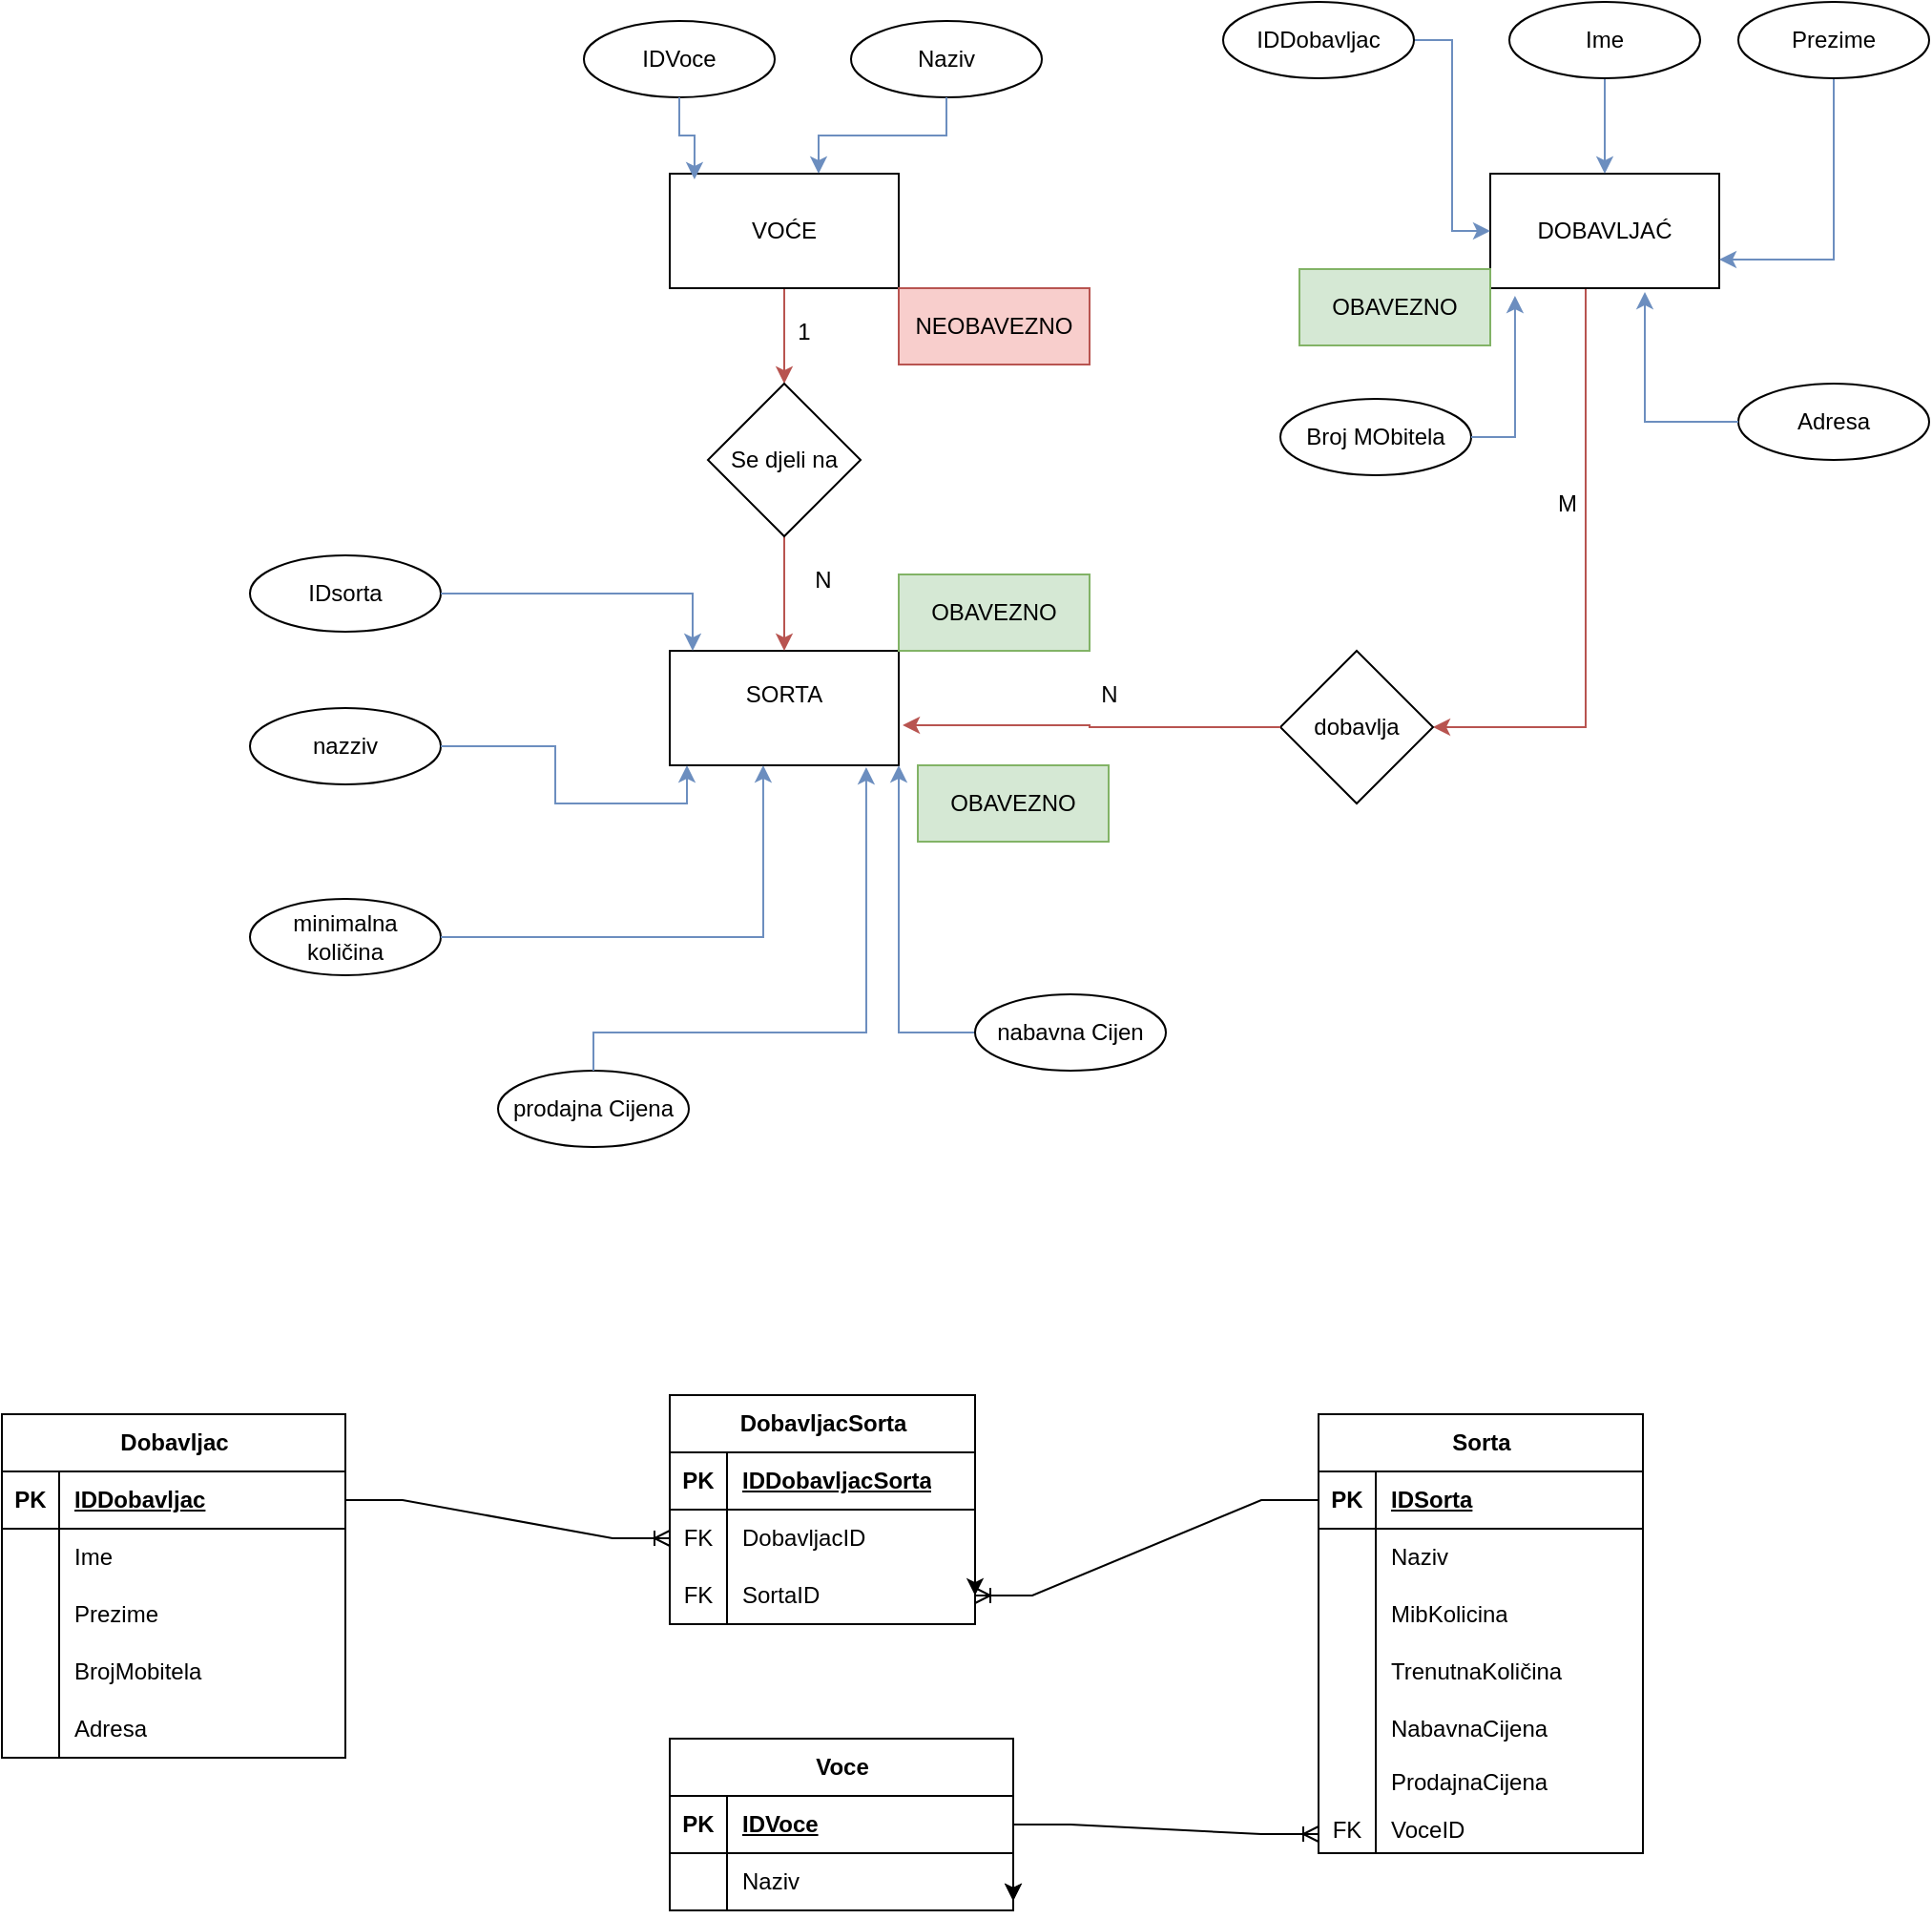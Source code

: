 <mxfile version="26.1.1">
  <diagram name="Page-1" id="MKJBxZC7SVXOA2IAfaPP">
    <mxGraphModel dx="2284" dy="746" grid="1" gridSize="10" guides="1" tooltips="1" connect="1" arrows="1" fold="1" page="1" pageScale="1" pageWidth="850" pageHeight="1100" math="0" shadow="0">
      <root>
        <mxCell id="0" />
        <mxCell id="1" parent="0" />
        <mxCell id="eTQndeM9FgUhA0bgiUzU-47" value="" style="edgeStyle=orthogonalEdgeStyle;rounded=0;orthogonalLoop=1;jettySize=auto;html=1;fillColor=#f8cecc;strokeColor=#b85450;" edge="1" parent="1" source="eTQndeM9FgUhA0bgiUzU-37" target="eTQndeM9FgUhA0bgiUzU-46">
          <mxGeometry relative="1" as="geometry" />
        </mxCell>
        <mxCell id="7SyoxUFFTEimoOGPN8hH-71" style="edgeStyle=orthogonalEdgeStyle;rounded=0;orthogonalLoop=1;jettySize=auto;html=1;exitX=1;exitY=0.5;exitDx=0;exitDy=0;entryX=1;entryY=0.5;entryDx=0;entryDy=0;" edge="1" parent="1" source="7SyoxUFFTEimoOGPN8hH-60" target="7SyoxUFFTEimoOGPN8hH-63">
          <mxGeometry relative="1" as="geometry" />
        </mxCell>
        <mxCell id="eTQndeM9FgUhA0bgiUzU-37" value="VOĆE" style="rounded=0;whiteSpace=wrap;html=1;" vertex="1" parent="1">
          <mxGeometry x="150" y="130" width="120" height="60" as="geometry" />
        </mxCell>
        <mxCell id="eTQndeM9FgUhA0bgiUzU-84" style="edgeStyle=orthogonalEdgeStyle;rounded=0;orthogonalLoop=1;jettySize=auto;html=1;entryX=1;entryY=0.5;entryDx=0;entryDy=0;fillColor=#f8cecc;strokeColor=#b85450;" edge="1" parent="1" source="eTQndeM9FgUhA0bgiUzU-38" target="eTQndeM9FgUhA0bgiUzU-39">
          <mxGeometry relative="1" as="geometry">
            <mxPoint x="640" y="430" as="targetPoint" />
            <Array as="points">
              <mxPoint x="630" y="420" />
            </Array>
          </mxGeometry>
        </mxCell>
        <mxCell id="eTQndeM9FgUhA0bgiUzU-38" value="DOBAVLJAĆ" style="rounded=0;whiteSpace=wrap;html=1;" vertex="1" parent="1">
          <mxGeometry x="580" y="130" width="120" height="60" as="geometry" />
        </mxCell>
        <mxCell id="eTQndeM9FgUhA0bgiUzU-39" value="dobavlja" style="rhombus;whiteSpace=wrap;html=1;" vertex="1" parent="1">
          <mxGeometry x="470" y="380" width="80" height="80" as="geometry" />
        </mxCell>
        <mxCell id="eTQndeM9FgUhA0bgiUzU-44" value="&lt;div&gt;SORTA&lt;/div&gt;&lt;div&gt;&lt;br&gt;&lt;/div&gt;" style="rounded=0;whiteSpace=wrap;html=1;" vertex="1" parent="1">
          <mxGeometry x="150" y="380" width="120" height="60" as="geometry" />
        </mxCell>
        <mxCell id="eTQndeM9FgUhA0bgiUzU-48" value="" style="edgeStyle=orthogonalEdgeStyle;rounded=0;orthogonalLoop=1;jettySize=auto;html=1;fillColor=#f8cecc;strokeColor=#b85450;" edge="1" parent="1" source="eTQndeM9FgUhA0bgiUzU-46" target="eTQndeM9FgUhA0bgiUzU-44">
          <mxGeometry relative="1" as="geometry" />
        </mxCell>
        <mxCell id="eTQndeM9FgUhA0bgiUzU-46" value="Se djeli na" style="rhombus;whiteSpace=wrap;html=1;" vertex="1" parent="1">
          <mxGeometry x="170" y="240" width="80" height="80" as="geometry" />
        </mxCell>
        <mxCell id="eTQndeM9FgUhA0bgiUzU-49" value="1" style="text;html=1;align=center;verticalAlign=middle;resizable=0;points=[];autosize=1;strokeColor=none;fillColor=none;" vertex="1" parent="1">
          <mxGeometry x="205" y="198" width="30" height="30" as="geometry" />
        </mxCell>
        <mxCell id="eTQndeM9FgUhA0bgiUzU-50" value="N" style="text;html=1;align=center;verticalAlign=middle;resizable=0;points=[];autosize=1;strokeColor=none;fillColor=none;" vertex="1" parent="1">
          <mxGeometry x="215" y="328" width="30" height="30" as="geometry" />
        </mxCell>
        <mxCell id="eTQndeM9FgUhA0bgiUzU-85" value="M" style="text;html=1;align=center;verticalAlign=middle;resizable=0;points=[];autosize=1;strokeColor=none;fillColor=none;" vertex="1" parent="1">
          <mxGeometry x="605" y="288" width="30" height="30" as="geometry" />
        </mxCell>
        <mxCell id="eTQndeM9FgUhA0bgiUzU-86" style="edgeStyle=orthogonalEdgeStyle;rounded=0;orthogonalLoop=1;jettySize=auto;html=1;entryX=1.017;entryY=0.65;entryDx=0;entryDy=0;entryPerimeter=0;fillColor=#f8cecc;strokeColor=#b85450;" edge="1" parent="1" source="eTQndeM9FgUhA0bgiUzU-39" target="eTQndeM9FgUhA0bgiUzU-44">
          <mxGeometry relative="1" as="geometry" />
        </mxCell>
        <mxCell id="eTQndeM9FgUhA0bgiUzU-87" value="N" style="text;html=1;align=center;verticalAlign=middle;resizable=0;points=[];autosize=1;strokeColor=none;fillColor=none;" vertex="1" parent="1">
          <mxGeometry x="365" y="388" width="30" height="30" as="geometry" />
        </mxCell>
        <mxCell id="eTQndeM9FgUhA0bgiUzU-88" value="IDVoce" style="ellipse;whiteSpace=wrap;html=1;align=center;" vertex="1" parent="1">
          <mxGeometry x="105" y="50" width="100" height="40" as="geometry" />
        </mxCell>
        <mxCell id="eTQndeM9FgUhA0bgiUzU-89" value="Naziv" style="ellipse;whiteSpace=wrap;html=1;align=center;" vertex="1" parent="1">
          <mxGeometry x="245" y="50" width="100" height="40" as="geometry" />
        </mxCell>
        <mxCell id="eTQndeM9FgUhA0bgiUzU-90" style="edgeStyle=orthogonalEdgeStyle;rounded=0;orthogonalLoop=1;jettySize=auto;html=1;entryX=0.108;entryY=0.05;entryDx=0;entryDy=0;entryPerimeter=0;fillColor=#dae8fc;strokeColor=#6c8ebf;" edge="1" parent="1" source="eTQndeM9FgUhA0bgiUzU-88" target="eTQndeM9FgUhA0bgiUzU-37">
          <mxGeometry relative="1" as="geometry" />
        </mxCell>
        <mxCell id="eTQndeM9FgUhA0bgiUzU-91" style="edgeStyle=orthogonalEdgeStyle;rounded=0;orthogonalLoop=1;jettySize=auto;html=1;entryX=0.65;entryY=0;entryDx=0;entryDy=0;entryPerimeter=0;fillColor=#dae8fc;strokeColor=#6c8ebf;" edge="1" parent="1" source="eTQndeM9FgUhA0bgiUzU-89" target="eTQndeM9FgUhA0bgiUzU-37">
          <mxGeometry relative="1" as="geometry" />
        </mxCell>
        <mxCell id="eTQndeM9FgUhA0bgiUzU-93" style="edgeStyle=orthogonalEdgeStyle;rounded=0;orthogonalLoop=1;jettySize=auto;html=1;entryX=0;entryY=0.5;entryDx=0;entryDy=0;fillColor=#dae8fc;strokeColor=#6c8ebf;" edge="1" parent="1" source="eTQndeM9FgUhA0bgiUzU-92" target="eTQndeM9FgUhA0bgiUzU-38">
          <mxGeometry relative="1" as="geometry" />
        </mxCell>
        <mxCell id="eTQndeM9FgUhA0bgiUzU-92" value="IDDobavljac" style="ellipse;whiteSpace=wrap;html=1;align=center;" vertex="1" parent="1">
          <mxGeometry x="440" y="40" width="100" height="40" as="geometry" />
        </mxCell>
        <mxCell id="eTQndeM9FgUhA0bgiUzU-98" style="edgeStyle=orthogonalEdgeStyle;rounded=0;orthogonalLoop=1;jettySize=auto;html=1;entryX=0.5;entryY=0;entryDx=0;entryDy=0;fillColor=#dae8fc;strokeColor=#6c8ebf;" edge="1" parent="1" source="eTQndeM9FgUhA0bgiUzU-94" target="eTQndeM9FgUhA0bgiUzU-38">
          <mxGeometry relative="1" as="geometry" />
        </mxCell>
        <mxCell id="eTQndeM9FgUhA0bgiUzU-94" value="Ime" style="ellipse;whiteSpace=wrap;html=1;align=center;" vertex="1" parent="1">
          <mxGeometry x="590" y="40" width="100" height="40" as="geometry" />
        </mxCell>
        <mxCell id="eTQndeM9FgUhA0bgiUzU-99" style="edgeStyle=orthogonalEdgeStyle;rounded=0;orthogonalLoop=1;jettySize=auto;html=1;entryX=1;entryY=0.75;entryDx=0;entryDy=0;fillColor=#dae8fc;strokeColor=#6c8ebf;" edge="1" parent="1" source="eTQndeM9FgUhA0bgiUzU-97" target="eTQndeM9FgUhA0bgiUzU-38">
          <mxGeometry relative="1" as="geometry">
            <Array as="points">
              <mxPoint x="760" y="175" />
            </Array>
          </mxGeometry>
        </mxCell>
        <mxCell id="eTQndeM9FgUhA0bgiUzU-97" value="Prezime" style="ellipse;whiteSpace=wrap;html=1;align=center;" vertex="1" parent="1">
          <mxGeometry x="710" y="40" width="100" height="40" as="geometry" />
        </mxCell>
        <mxCell id="eTQndeM9FgUhA0bgiUzU-100" value="Adresa" style="ellipse;whiteSpace=wrap;html=1;align=center;" vertex="1" parent="1">
          <mxGeometry x="710" y="240" width="100" height="40" as="geometry" />
        </mxCell>
        <mxCell id="eTQndeM9FgUhA0bgiUzU-101" style="edgeStyle=orthogonalEdgeStyle;rounded=0;orthogonalLoop=1;jettySize=auto;html=1;entryX=0.675;entryY=1.033;entryDx=0;entryDy=0;entryPerimeter=0;fillColor=#dae8fc;strokeColor=#6c8ebf;" edge="1" parent="1" source="eTQndeM9FgUhA0bgiUzU-100" target="eTQndeM9FgUhA0bgiUzU-38">
          <mxGeometry relative="1" as="geometry" />
        </mxCell>
        <mxCell id="eTQndeM9FgUhA0bgiUzU-102" value="Broj MObitela" style="ellipse;whiteSpace=wrap;html=1;align=center;" vertex="1" parent="1">
          <mxGeometry x="470" y="248" width="100" height="40" as="geometry" />
        </mxCell>
        <mxCell id="eTQndeM9FgUhA0bgiUzU-103" style="edgeStyle=orthogonalEdgeStyle;rounded=0;orthogonalLoop=1;jettySize=auto;html=1;entryX=0.108;entryY=1.067;entryDx=0;entryDy=0;entryPerimeter=0;fillColor=#dae8fc;strokeColor=#6c8ebf;" edge="1" parent="1" source="eTQndeM9FgUhA0bgiUzU-102" target="eTQndeM9FgUhA0bgiUzU-38">
          <mxGeometry relative="1" as="geometry" />
        </mxCell>
        <mxCell id="eTQndeM9FgUhA0bgiUzU-104" value="nazziv" style="ellipse;whiteSpace=wrap;html=1;align=center;" vertex="1" parent="1">
          <mxGeometry x="-70" y="410" width="100" height="40" as="geometry" />
        </mxCell>
        <mxCell id="eTQndeM9FgUhA0bgiUzU-105" value="IDsorta" style="ellipse;whiteSpace=wrap;html=1;align=center;" vertex="1" parent="1">
          <mxGeometry x="-70" y="330" width="100" height="40" as="geometry" />
        </mxCell>
        <mxCell id="eTQndeM9FgUhA0bgiUzU-106" value="&lt;div&gt;minimalna&lt;/div&gt;&lt;div&gt;količina&lt;/div&gt;" style="ellipse;whiteSpace=wrap;html=1;align=center;" vertex="1" parent="1">
          <mxGeometry x="-70" y="510" width="100" height="40" as="geometry" />
        </mxCell>
        <mxCell id="eTQndeM9FgUhA0bgiUzU-109" style="edgeStyle=orthogonalEdgeStyle;rounded=0;orthogonalLoop=1;jettySize=auto;html=1;entryX=0.408;entryY=1;entryDx=0;entryDy=0;entryPerimeter=0;fillColor=#dae8fc;strokeColor=#6c8ebf;" edge="1" parent="1" source="eTQndeM9FgUhA0bgiUzU-106" target="eTQndeM9FgUhA0bgiUzU-44">
          <mxGeometry relative="1" as="geometry" />
        </mxCell>
        <mxCell id="eTQndeM9FgUhA0bgiUzU-110" style="edgeStyle=orthogonalEdgeStyle;rounded=0;orthogonalLoop=1;jettySize=auto;html=1;entryX=0.075;entryY=1;entryDx=0;entryDy=0;entryPerimeter=0;fillColor=#dae8fc;strokeColor=#6c8ebf;" edge="1" parent="1" source="eTQndeM9FgUhA0bgiUzU-104" target="eTQndeM9FgUhA0bgiUzU-44">
          <mxGeometry relative="1" as="geometry" />
        </mxCell>
        <mxCell id="eTQndeM9FgUhA0bgiUzU-112" style="edgeStyle=orthogonalEdgeStyle;rounded=0;orthogonalLoop=1;jettySize=auto;html=1;entryX=0.1;entryY=0;entryDx=0;entryDy=0;entryPerimeter=0;fillColor=#dae8fc;strokeColor=#6c8ebf;" edge="1" parent="1" source="eTQndeM9FgUhA0bgiUzU-105" target="eTQndeM9FgUhA0bgiUzU-44">
          <mxGeometry relative="1" as="geometry" />
        </mxCell>
        <mxCell id="eTQndeM9FgUhA0bgiUzU-113" value="prodajna Cijena" style="ellipse;whiteSpace=wrap;html=1;align=center;" vertex="1" parent="1">
          <mxGeometry x="60" y="600" width="100" height="40" as="geometry" />
        </mxCell>
        <mxCell id="eTQndeM9FgUhA0bgiUzU-115" style="edgeStyle=orthogonalEdgeStyle;rounded=0;orthogonalLoop=1;jettySize=auto;html=1;entryX=1;entryY=1;entryDx=0;entryDy=0;fillColor=#dae8fc;strokeColor=#6c8ebf;" edge="1" parent="1" source="eTQndeM9FgUhA0bgiUzU-114" target="eTQndeM9FgUhA0bgiUzU-44">
          <mxGeometry relative="1" as="geometry" />
        </mxCell>
        <mxCell id="eTQndeM9FgUhA0bgiUzU-114" value="nabavna Cijen" style="ellipse;whiteSpace=wrap;html=1;align=center;" vertex="1" parent="1">
          <mxGeometry x="310" y="560" width="100" height="40" as="geometry" />
        </mxCell>
        <mxCell id="eTQndeM9FgUhA0bgiUzU-116" style="edgeStyle=orthogonalEdgeStyle;rounded=0;orthogonalLoop=1;jettySize=auto;html=1;entryX=0.858;entryY=1.017;entryDx=0;entryDy=0;entryPerimeter=0;fillColor=#dae8fc;strokeColor=#6c8ebf;" edge="1" parent="1" source="eTQndeM9FgUhA0bgiUzU-113" target="eTQndeM9FgUhA0bgiUzU-44">
          <mxGeometry relative="1" as="geometry">
            <Array as="points">
              <mxPoint x="110" y="580" />
              <mxPoint x="253" y="580" />
            </Array>
          </mxGeometry>
        </mxCell>
        <mxCell id="eTQndeM9FgUhA0bgiUzU-117" value="OBAVEZNO" style="whiteSpace=wrap;html=1;align=center;fillColor=#d5e8d4;strokeColor=#82b366;" vertex="1" parent="1">
          <mxGeometry x="270" y="340" width="100" height="40" as="geometry" />
        </mxCell>
        <mxCell id="eTQndeM9FgUhA0bgiUzU-118" value="NEOBAVEZNO" style="whiteSpace=wrap;html=1;align=center;fillColor=#f8cecc;strokeColor=#b85450;" vertex="1" parent="1">
          <mxGeometry x="270" y="190" width="100" height="40" as="geometry" />
        </mxCell>
        <mxCell id="eTQndeM9FgUhA0bgiUzU-119" value="OBAVEZNO" style="whiteSpace=wrap;html=1;align=center;fillColor=#d5e8d4;strokeColor=#82b366;" vertex="1" parent="1">
          <mxGeometry x="280" y="440" width="100" height="40" as="geometry" />
        </mxCell>
        <mxCell id="eTQndeM9FgUhA0bgiUzU-121" value="OBAVEZNO" style="whiteSpace=wrap;html=1;align=center;fillColor=#d5e8d4;strokeColor=#82b366;" vertex="1" parent="1">
          <mxGeometry x="480" y="180" width="100" height="40" as="geometry" />
        </mxCell>
        <mxCell id="7SyoxUFFTEimoOGPN8hH-1" value="Dobavljac" style="shape=table;startSize=30;container=1;collapsible=1;childLayout=tableLayout;fixedRows=1;rowLines=0;fontStyle=1;align=center;resizeLast=1;html=1;" vertex="1" parent="1">
          <mxGeometry x="-200" y="780" width="180" height="180" as="geometry" />
        </mxCell>
        <mxCell id="7SyoxUFFTEimoOGPN8hH-2" value="" style="shape=tableRow;horizontal=0;startSize=0;swimlaneHead=0;swimlaneBody=0;fillColor=none;collapsible=0;dropTarget=0;points=[[0,0.5],[1,0.5]];portConstraint=eastwest;top=0;left=0;right=0;bottom=1;" vertex="1" parent="7SyoxUFFTEimoOGPN8hH-1">
          <mxGeometry y="30" width="180" height="30" as="geometry" />
        </mxCell>
        <mxCell id="7SyoxUFFTEimoOGPN8hH-3" value="PK" style="shape=partialRectangle;connectable=0;fillColor=none;top=0;left=0;bottom=0;right=0;fontStyle=1;overflow=hidden;whiteSpace=wrap;html=1;" vertex="1" parent="7SyoxUFFTEimoOGPN8hH-2">
          <mxGeometry width="30" height="30" as="geometry">
            <mxRectangle width="30" height="30" as="alternateBounds" />
          </mxGeometry>
        </mxCell>
        <mxCell id="7SyoxUFFTEimoOGPN8hH-4" value="IDDobavljac" style="shape=partialRectangle;connectable=0;fillColor=none;top=0;left=0;bottom=0;right=0;align=left;spacingLeft=6;fontStyle=5;overflow=hidden;whiteSpace=wrap;html=1;" vertex="1" parent="7SyoxUFFTEimoOGPN8hH-2">
          <mxGeometry x="30" width="150" height="30" as="geometry">
            <mxRectangle width="150" height="30" as="alternateBounds" />
          </mxGeometry>
        </mxCell>
        <mxCell id="7SyoxUFFTEimoOGPN8hH-5" value="" style="shape=tableRow;horizontal=0;startSize=0;swimlaneHead=0;swimlaneBody=0;fillColor=none;collapsible=0;dropTarget=0;points=[[0,0.5],[1,0.5]];portConstraint=eastwest;top=0;left=0;right=0;bottom=0;" vertex="1" parent="7SyoxUFFTEimoOGPN8hH-1">
          <mxGeometry y="60" width="180" height="30" as="geometry" />
        </mxCell>
        <mxCell id="7SyoxUFFTEimoOGPN8hH-6" value="" style="shape=partialRectangle;connectable=0;fillColor=none;top=0;left=0;bottom=0;right=0;editable=1;overflow=hidden;whiteSpace=wrap;html=1;" vertex="1" parent="7SyoxUFFTEimoOGPN8hH-5">
          <mxGeometry width="30" height="30" as="geometry">
            <mxRectangle width="30" height="30" as="alternateBounds" />
          </mxGeometry>
        </mxCell>
        <mxCell id="7SyoxUFFTEimoOGPN8hH-7" value="&lt;div&gt;Ime&lt;/div&gt;" style="shape=partialRectangle;connectable=0;fillColor=none;top=0;left=0;bottom=0;right=0;align=left;spacingLeft=6;overflow=hidden;whiteSpace=wrap;html=1;" vertex="1" parent="7SyoxUFFTEimoOGPN8hH-5">
          <mxGeometry x="30" width="150" height="30" as="geometry">
            <mxRectangle width="150" height="30" as="alternateBounds" />
          </mxGeometry>
        </mxCell>
        <mxCell id="7SyoxUFFTEimoOGPN8hH-8" value="" style="shape=tableRow;horizontal=0;startSize=0;swimlaneHead=0;swimlaneBody=0;fillColor=none;collapsible=0;dropTarget=0;points=[[0,0.5],[1,0.5]];portConstraint=eastwest;top=0;left=0;right=0;bottom=0;" vertex="1" parent="7SyoxUFFTEimoOGPN8hH-1">
          <mxGeometry y="90" width="180" height="30" as="geometry" />
        </mxCell>
        <mxCell id="7SyoxUFFTEimoOGPN8hH-9" value="" style="shape=partialRectangle;connectable=0;fillColor=none;top=0;left=0;bottom=0;right=0;editable=1;overflow=hidden;whiteSpace=wrap;html=1;" vertex="1" parent="7SyoxUFFTEimoOGPN8hH-8">
          <mxGeometry width="30" height="30" as="geometry">
            <mxRectangle width="30" height="30" as="alternateBounds" />
          </mxGeometry>
        </mxCell>
        <mxCell id="7SyoxUFFTEimoOGPN8hH-10" value="Prezime" style="shape=partialRectangle;connectable=0;fillColor=none;top=0;left=0;bottom=0;right=0;align=left;spacingLeft=6;overflow=hidden;whiteSpace=wrap;html=1;" vertex="1" parent="7SyoxUFFTEimoOGPN8hH-8">
          <mxGeometry x="30" width="150" height="30" as="geometry">
            <mxRectangle width="150" height="30" as="alternateBounds" />
          </mxGeometry>
        </mxCell>
        <mxCell id="7SyoxUFFTEimoOGPN8hH-11" value="" style="shape=tableRow;horizontal=0;startSize=0;swimlaneHead=0;swimlaneBody=0;fillColor=none;collapsible=0;dropTarget=0;points=[[0,0.5],[1,0.5]];portConstraint=eastwest;top=0;left=0;right=0;bottom=0;" vertex="1" parent="7SyoxUFFTEimoOGPN8hH-1">
          <mxGeometry y="120" width="180" height="30" as="geometry" />
        </mxCell>
        <mxCell id="7SyoxUFFTEimoOGPN8hH-12" value="" style="shape=partialRectangle;connectable=0;fillColor=none;top=0;left=0;bottom=0;right=0;editable=1;overflow=hidden;whiteSpace=wrap;html=1;" vertex="1" parent="7SyoxUFFTEimoOGPN8hH-11">
          <mxGeometry width="30" height="30" as="geometry">
            <mxRectangle width="30" height="30" as="alternateBounds" />
          </mxGeometry>
        </mxCell>
        <mxCell id="7SyoxUFFTEimoOGPN8hH-13" value="BrojMobitela" style="shape=partialRectangle;connectable=0;fillColor=none;top=0;left=0;bottom=0;right=0;align=left;spacingLeft=6;overflow=hidden;whiteSpace=wrap;html=1;" vertex="1" parent="7SyoxUFFTEimoOGPN8hH-11">
          <mxGeometry x="30" width="150" height="30" as="geometry">
            <mxRectangle width="150" height="30" as="alternateBounds" />
          </mxGeometry>
        </mxCell>
        <mxCell id="7SyoxUFFTEimoOGPN8hH-14" value="" style="shape=tableRow;horizontal=0;startSize=0;swimlaneHead=0;swimlaneBody=0;fillColor=none;collapsible=0;dropTarget=0;points=[[0,0.5],[1,0.5]];portConstraint=eastwest;top=0;left=0;right=0;bottom=0;" vertex="1" parent="7SyoxUFFTEimoOGPN8hH-1">
          <mxGeometry y="150" width="180" height="30" as="geometry" />
        </mxCell>
        <mxCell id="7SyoxUFFTEimoOGPN8hH-15" value="" style="shape=partialRectangle;connectable=0;fillColor=none;top=0;left=0;bottom=0;right=0;editable=1;overflow=hidden;whiteSpace=wrap;html=1;" vertex="1" parent="7SyoxUFFTEimoOGPN8hH-14">
          <mxGeometry width="30" height="30" as="geometry">
            <mxRectangle width="30" height="30" as="alternateBounds" />
          </mxGeometry>
        </mxCell>
        <mxCell id="7SyoxUFFTEimoOGPN8hH-16" value="Adresa" style="shape=partialRectangle;connectable=0;fillColor=none;top=0;left=0;bottom=0;right=0;align=left;spacingLeft=6;overflow=hidden;whiteSpace=wrap;html=1;" vertex="1" parent="7SyoxUFFTEimoOGPN8hH-14">
          <mxGeometry x="30" width="150" height="30" as="geometry">
            <mxRectangle width="150" height="30" as="alternateBounds" />
          </mxGeometry>
        </mxCell>
        <mxCell id="7SyoxUFFTEimoOGPN8hH-17" value="Sorta" style="shape=table;startSize=30;container=1;collapsible=1;childLayout=tableLayout;fixedRows=1;rowLines=0;fontStyle=1;align=center;resizeLast=1;html=1;" vertex="1" parent="1">
          <mxGeometry x="490" y="780" width="170" height="230" as="geometry" />
        </mxCell>
        <mxCell id="7SyoxUFFTEimoOGPN8hH-18" value="" style="shape=tableRow;horizontal=0;startSize=0;swimlaneHead=0;swimlaneBody=0;fillColor=none;collapsible=0;dropTarget=0;points=[[0,0.5],[1,0.5]];portConstraint=eastwest;top=0;left=0;right=0;bottom=1;" vertex="1" parent="7SyoxUFFTEimoOGPN8hH-17">
          <mxGeometry y="30" width="170" height="30" as="geometry" />
        </mxCell>
        <mxCell id="7SyoxUFFTEimoOGPN8hH-19" value="PK" style="shape=partialRectangle;connectable=0;fillColor=none;top=0;left=0;bottom=0;right=0;fontStyle=1;overflow=hidden;whiteSpace=wrap;html=1;" vertex="1" parent="7SyoxUFFTEimoOGPN8hH-18">
          <mxGeometry width="30" height="30" as="geometry">
            <mxRectangle width="30" height="30" as="alternateBounds" />
          </mxGeometry>
        </mxCell>
        <mxCell id="7SyoxUFFTEimoOGPN8hH-20" value="IDSorta" style="shape=partialRectangle;connectable=0;fillColor=none;top=0;left=0;bottom=0;right=0;align=left;spacingLeft=6;fontStyle=5;overflow=hidden;whiteSpace=wrap;html=1;" vertex="1" parent="7SyoxUFFTEimoOGPN8hH-18">
          <mxGeometry x="30" width="140" height="30" as="geometry">
            <mxRectangle width="140" height="30" as="alternateBounds" />
          </mxGeometry>
        </mxCell>
        <mxCell id="7SyoxUFFTEimoOGPN8hH-21" value="" style="shape=tableRow;horizontal=0;startSize=0;swimlaneHead=0;swimlaneBody=0;fillColor=none;collapsible=0;dropTarget=0;points=[[0,0.5],[1,0.5]];portConstraint=eastwest;top=0;left=0;right=0;bottom=0;" vertex="1" parent="7SyoxUFFTEimoOGPN8hH-17">
          <mxGeometry y="60" width="170" height="30" as="geometry" />
        </mxCell>
        <mxCell id="7SyoxUFFTEimoOGPN8hH-22" value="" style="shape=partialRectangle;connectable=0;fillColor=none;top=0;left=0;bottom=0;right=0;editable=1;overflow=hidden;whiteSpace=wrap;html=1;" vertex="1" parent="7SyoxUFFTEimoOGPN8hH-21">
          <mxGeometry width="30" height="30" as="geometry">
            <mxRectangle width="30" height="30" as="alternateBounds" />
          </mxGeometry>
        </mxCell>
        <mxCell id="7SyoxUFFTEimoOGPN8hH-23" value="Naziv" style="shape=partialRectangle;connectable=0;fillColor=none;top=0;left=0;bottom=0;right=0;align=left;spacingLeft=6;overflow=hidden;whiteSpace=wrap;html=1;" vertex="1" parent="7SyoxUFFTEimoOGPN8hH-21">
          <mxGeometry x="30" width="140" height="30" as="geometry">
            <mxRectangle width="140" height="30" as="alternateBounds" />
          </mxGeometry>
        </mxCell>
        <mxCell id="7SyoxUFFTEimoOGPN8hH-24" value="" style="shape=tableRow;horizontal=0;startSize=0;swimlaneHead=0;swimlaneBody=0;fillColor=none;collapsible=0;dropTarget=0;points=[[0,0.5],[1,0.5]];portConstraint=eastwest;top=0;left=0;right=0;bottom=0;" vertex="1" parent="7SyoxUFFTEimoOGPN8hH-17">
          <mxGeometry y="90" width="170" height="30" as="geometry" />
        </mxCell>
        <mxCell id="7SyoxUFFTEimoOGPN8hH-25" value="" style="shape=partialRectangle;connectable=0;fillColor=none;top=0;left=0;bottom=0;right=0;editable=1;overflow=hidden;whiteSpace=wrap;html=1;" vertex="1" parent="7SyoxUFFTEimoOGPN8hH-24">
          <mxGeometry width="30" height="30" as="geometry">
            <mxRectangle width="30" height="30" as="alternateBounds" />
          </mxGeometry>
        </mxCell>
        <mxCell id="7SyoxUFFTEimoOGPN8hH-26" value="MibKolicina" style="shape=partialRectangle;connectable=0;fillColor=none;top=0;left=0;bottom=0;right=0;align=left;spacingLeft=6;overflow=hidden;whiteSpace=wrap;html=1;" vertex="1" parent="7SyoxUFFTEimoOGPN8hH-24">
          <mxGeometry x="30" width="140" height="30" as="geometry">
            <mxRectangle width="140" height="30" as="alternateBounds" />
          </mxGeometry>
        </mxCell>
        <mxCell id="7SyoxUFFTEimoOGPN8hH-27" value="" style="shape=tableRow;horizontal=0;startSize=0;swimlaneHead=0;swimlaneBody=0;fillColor=none;collapsible=0;dropTarget=0;points=[[0,0.5],[1,0.5]];portConstraint=eastwest;top=0;left=0;right=0;bottom=0;" vertex="1" parent="7SyoxUFFTEimoOGPN8hH-17">
          <mxGeometry y="120" width="170" height="30" as="geometry" />
        </mxCell>
        <mxCell id="7SyoxUFFTEimoOGPN8hH-28" value="" style="shape=partialRectangle;connectable=0;fillColor=none;top=0;left=0;bottom=0;right=0;editable=1;overflow=hidden;whiteSpace=wrap;html=1;" vertex="1" parent="7SyoxUFFTEimoOGPN8hH-27">
          <mxGeometry width="30" height="30" as="geometry">
            <mxRectangle width="30" height="30" as="alternateBounds" />
          </mxGeometry>
        </mxCell>
        <mxCell id="7SyoxUFFTEimoOGPN8hH-29" value="TrenutnaKoličina" style="shape=partialRectangle;connectable=0;fillColor=none;top=0;left=0;bottom=0;right=0;align=left;spacingLeft=6;overflow=hidden;whiteSpace=wrap;html=1;" vertex="1" parent="7SyoxUFFTEimoOGPN8hH-27">
          <mxGeometry x="30" width="140" height="30" as="geometry">
            <mxRectangle width="140" height="30" as="alternateBounds" />
          </mxGeometry>
        </mxCell>
        <mxCell id="7SyoxUFFTEimoOGPN8hH-30" value="" style="shape=tableRow;horizontal=0;startSize=0;swimlaneHead=0;swimlaneBody=0;fillColor=none;collapsible=0;dropTarget=0;points=[[0,0.5],[1,0.5]];portConstraint=eastwest;top=0;left=0;right=0;bottom=0;" vertex="1" parent="7SyoxUFFTEimoOGPN8hH-17">
          <mxGeometry y="150" width="170" height="30" as="geometry" />
        </mxCell>
        <mxCell id="7SyoxUFFTEimoOGPN8hH-31" value="" style="shape=partialRectangle;connectable=0;fillColor=none;top=0;left=0;bottom=0;right=0;editable=1;overflow=hidden;whiteSpace=wrap;html=1;" vertex="1" parent="7SyoxUFFTEimoOGPN8hH-30">
          <mxGeometry width="30" height="30" as="geometry">
            <mxRectangle width="30" height="30" as="alternateBounds" />
          </mxGeometry>
        </mxCell>
        <mxCell id="7SyoxUFFTEimoOGPN8hH-32" value="NabavnaCijena" style="shape=partialRectangle;connectable=0;fillColor=none;top=0;left=0;bottom=0;right=0;align=left;spacingLeft=6;overflow=hidden;whiteSpace=wrap;html=1;" vertex="1" parent="7SyoxUFFTEimoOGPN8hH-30">
          <mxGeometry x="30" width="140" height="30" as="geometry">
            <mxRectangle width="140" height="30" as="alternateBounds" />
          </mxGeometry>
        </mxCell>
        <mxCell id="7SyoxUFFTEimoOGPN8hH-33" value="" style="shape=tableRow;horizontal=0;startSize=0;swimlaneHead=0;swimlaneBody=0;fillColor=none;collapsible=0;dropTarget=0;points=[[0,0.5],[1,0.5]];portConstraint=eastwest;top=0;left=0;right=0;bottom=0;" vertex="1" parent="7SyoxUFFTEimoOGPN8hH-17">
          <mxGeometry y="180" width="170" height="25" as="geometry" />
        </mxCell>
        <mxCell id="7SyoxUFFTEimoOGPN8hH-34" value="" style="shape=partialRectangle;connectable=0;fillColor=none;top=0;left=0;bottom=0;right=0;editable=1;overflow=hidden;whiteSpace=wrap;html=1;" vertex="1" parent="7SyoxUFFTEimoOGPN8hH-33">
          <mxGeometry width="30" height="25" as="geometry">
            <mxRectangle width="30" height="25" as="alternateBounds" />
          </mxGeometry>
        </mxCell>
        <mxCell id="7SyoxUFFTEimoOGPN8hH-35" value="ProdajnaCijena" style="shape=partialRectangle;connectable=0;fillColor=none;top=0;left=0;bottom=0;right=0;align=left;spacingLeft=6;overflow=hidden;whiteSpace=wrap;html=1;" vertex="1" parent="7SyoxUFFTEimoOGPN8hH-33">
          <mxGeometry x="30" width="140" height="25" as="geometry">
            <mxRectangle width="140" height="25" as="alternateBounds" />
          </mxGeometry>
        </mxCell>
        <mxCell id="7SyoxUFFTEimoOGPN8hH-52" value="" style="shape=tableRow;horizontal=0;startSize=0;swimlaneHead=0;swimlaneBody=0;fillColor=none;collapsible=0;dropTarget=0;points=[[0,0.5],[1,0.5]];portConstraint=eastwest;top=0;left=0;right=0;bottom=0;" vertex="1" parent="7SyoxUFFTEimoOGPN8hH-17">
          <mxGeometry y="205" width="170" height="25" as="geometry" />
        </mxCell>
        <mxCell id="7SyoxUFFTEimoOGPN8hH-53" value="FK" style="shape=partialRectangle;connectable=0;fillColor=none;top=0;left=0;bottom=0;right=0;editable=1;overflow=hidden;whiteSpace=wrap;html=1;" vertex="1" parent="7SyoxUFFTEimoOGPN8hH-52">
          <mxGeometry width="30" height="25" as="geometry">
            <mxRectangle width="30" height="25" as="alternateBounds" />
          </mxGeometry>
        </mxCell>
        <mxCell id="7SyoxUFFTEimoOGPN8hH-54" value="VoceID" style="shape=partialRectangle;connectable=0;fillColor=none;top=0;left=0;bottom=0;right=0;align=left;spacingLeft=6;overflow=hidden;whiteSpace=wrap;html=1;" vertex="1" parent="7SyoxUFFTEimoOGPN8hH-52">
          <mxGeometry x="30" width="140" height="25" as="geometry">
            <mxRectangle width="140" height="25" as="alternateBounds" />
          </mxGeometry>
        </mxCell>
        <mxCell id="7SyoxUFFTEimoOGPN8hH-36" value="Voce" style="shape=table;startSize=30;container=1;collapsible=1;childLayout=tableLayout;fixedRows=1;rowLines=0;fontStyle=1;align=center;resizeLast=1;html=1;" vertex="1" parent="1">
          <mxGeometry x="150" y="950" width="180" height="90" as="geometry" />
        </mxCell>
        <mxCell id="7SyoxUFFTEimoOGPN8hH-37" value="" style="shape=tableRow;horizontal=0;startSize=0;swimlaneHead=0;swimlaneBody=0;fillColor=none;collapsible=0;dropTarget=0;points=[[0,0.5],[1,0.5]];portConstraint=eastwest;top=0;left=0;right=0;bottom=1;" vertex="1" parent="7SyoxUFFTEimoOGPN8hH-36">
          <mxGeometry y="30" width="180" height="30" as="geometry" />
        </mxCell>
        <mxCell id="7SyoxUFFTEimoOGPN8hH-38" value="PK" style="shape=partialRectangle;connectable=0;fillColor=none;top=0;left=0;bottom=0;right=0;fontStyle=1;overflow=hidden;whiteSpace=wrap;html=1;" vertex="1" parent="7SyoxUFFTEimoOGPN8hH-37">
          <mxGeometry width="30" height="30" as="geometry">
            <mxRectangle width="30" height="30" as="alternateBounds" />
          </mxGeometry>
        </mxCell>
        <mxCell id="7SyoxUFFTEimoOGPN8hH-39" value="IDVoce" style="shape=partialRectangle;connectable=0;fillColor=none;top=0;left=0;bottom=0;right=0;align=left;spacingLeft=6;fontStyle=5;overflow=hidden;whiteSpace=wrap;html=1;" vertex="1" parent="7SyoxUFFTEimoOGPN8hH-37">
          <mxGeometry x="30" width="150" height="30" as="geometry">
            <mxRectangle width="150" height="30" as="alternateBounds" />
          </mxGeometry>
        </mxCell>
        <mxCell id="7SyoxUFFTEimoOGPN8hH-40" value="" style="shape=tableRow;horizontal=0;startSize=0;swimlaneHead=0;swimlaneBody=0;fillColor=none;collapsible=0;dropTarget=0;points=[[0,0.5],[1,0.5]];portConstraint=eastwest;top=0;left=0;right=0;bottom=0;" vertex="1" parent="7SyoxUFFTEimoOGPN8hH-36">
          <mxGeometry y="60" width="180" height="30" as="geometry" />
        </mxCell>
        <mxCell id="7SyoxUFFTEimoOGPN8hH-41" value="" style="shape=partialRectangle;connectable=0;fillColor=none;top=0;left=0;bottom=0;right=0;editable=1;overflow=hidden;whiteSpace=wrap;html=1;" vertex="1" parent="7SyoxUFFTEimoOGPN8hH-40">
          <mxGeometry width="30" height="30" as="geometry">
            <mxRectangle width="30" height="30" as="alternateBounds" />
          </mxGeometry>
        </mxCell>
        <mxCell id="7SyoxUFFTEimoOGPN8hH-42" value="Naziv" style="shape=partialRectangle;connectable=0;fillColor=none;top=0;left=0;bottom=0;right=0;align=left;spacingLeft=6;overflow=hidden;whiteSpace=wrap;html=1;" vertex="1" parent="7SyoxUFFTEimoOGPN8hH-40">
          <mxGeometry x="30" width="150" height="30" as="geometry">
            <mxRectangle width="150" height="30" as="alternateBounds" />
          </mxGeometry>
        </mxCell>
        <mxCell id="7SyoxUFFTEimoOGPN8hH-75" style="edgeStyle=orthogonalEdgeStyle;rounded=0;orthogonalLoop=1;jettySize=auto;html=1;" edge="1" parent="7SyoxUFFTEimoOGPN8hH-36">
          <mxGeometry relative="1" as="geometry">
            <mxPoint x="180" y="65" as="sourcePoint" />
            <mxPoint x="180" y="85" as="targetPoint" />
          </mxGeometry>
        </mxCell>
        <mxCell id="7SyoxUFFTEimoOGPN8hH-77" style="edgeStyle=orthogonalEdgeStyle;rounded=0;orthogonalLoop=1;jettySize=auto;html=1;" edge="1" parent="7SyoxUFFTEimoOGPN8hH-36">
          <mxGeometry relative="1" as="geometry">
            <mxPoint x="180" y="65" as="sourcePoint" />
            <mxPoint x="180" y="85" as="targetPoint" />
          </mxGeometry>
        </mxCell>
        <mxCell id="7SyoxUFFTEimoOGPN8hH-56" value="DobavljacSorta" style="shape=table;startSize=30;container=1;collapsible=1;childLayout=tableLayout;fixedRows=1;rowLines=0;fontStyle=1;align=center;resizeLast=1;html=1;" vertex="1" parent="1">
          <mxGeometry x="150" y="770" width="160" height="120" as="geometry" />
        </mxCell>
        <mxCell id="7SyoxUFFTEimoOGPN8hH-57" value="" style="shape=tableRow;horizontal=0;startSize=0;swimlaneHead=0;swimlaneBody=0;fillColor=none;collapsible=0;dropTarget=0;points=[[0,0.5],[1,0.5]];portConstraint=eastwest;top=0;left=0;right=0;bottom=1;" vertex="1" parent="7SyoxUFFTEimoOGPN8hH-56">
          <mxGeometry y="30" width="160" height="30" as="geometry" />
        </mxCell>
        <mxCell id="7SyoxUFFTEimoOGPN8hH-58" value="PK" style="shape=partialRectangle;connectable=0;fillColor=none;top=0;left=0;bottom=0;right=0;fontStyle=1;overflow=hidden;whiteSpace=wrap;html=1;" vertex="1" parent="7SyoxUFFTEimoOGPN8hH-57">
          <mxGeometry width="30" height="30" as="geometry">
            <mxRectangle width="30" height="30" as="alternateBounds" />
          </mxGeometry>
        </mxCell>
        <mxCell id="7SyoxUFFTEimoOGPN8hH-59" value="IDDobavljacSorta" style="shape=partialRectangle;connectable=0;fillColor=none;top=0;left=0;bottom=0;right=0;align=left;spacingLeft=6;fontStyle=5;overflow=hidden;whiteSpace=wrap;html=1;" vertex="1" parent="7SyoxUFFTEimoOGPN8hH-57">
          <mxGeometry x="30" width="130" height="30" as="geometry">
            <mxRectangle width="130" height="30" as="alternateBounds" />
          </mxGeometry>
        </mxCell>
        <mxCell id="7SyoxUFFTEimoOGPN8hH-60" value="" style="shape=tableRow;horizontal=0;startSize=0;swimlaneHead=0;swimlaneBody=0;fillColor=none;collapsible=0;dropTarget=0;points=[[0,0.5],[1,0.5]];portConstraint=eastwest;top=0;left=0;right=0;bottom=0;" vertex="1" parent="7SyoxUFFTEimoOGPN8hH-56">
          <mxGeometry y="60" width="160" height="30" as="geometry" />
        </mxCell>
        <mxCell id="7SyoxUFFTEimoOGPN8hH-61" value="FK" style="shape=partialRectangle;connectable=0;fillColor=none;top=0;left=0;bottom=0;right=0;editable=1;overflow=hidden;whiteSpace=wrap;html=1;" vertex="1" parent="7SyoxUFFTEimoOGPN8hH-60">
          <mxGeometry width="30" height="30" as="geometry">
            <mxRectangle width="30" height="30" as="alternateBounds" />
          </mxGeometry>
        </mxCell>
        <mxCell id="7SyoxUFFTEimoOGPN8hH-62" value="DobavljacID" style="shape=partialRectangle;connectable=0;fillColor=none;top=0;left=0;bottom=0;right=0;align=left;spacingLeft=6;overflow=hidden;whiteSpace=wrap;html=1;" vertex="1" parent="7SyoxUFFTEimoOGPN8hH-60">
          <mxGeometry x="30" width="130" height="30" as="geometry">
            <mxRectangle width="130" height="30" as="alternateBounds" />
          </mxGeometry>
        </mxCell>
        <mxCell id="7SyoxUFFTEimoOGPN8hH-63" value="" style="shape=tableRow;horizontal=0;startSize=0;swimlaneHead=0;swimlaneBody=0;fillColor=none;collapsible=0;dropTarget=0;points=[[0,0.5],[1,0.5]];portConstraint=eastwest;top=0;left=0;right=0;bottom=0;" vertex="1" parent="7SyoxUFFTEimoOGPN8hH-56">
          <mxGeometry y="90" width="160" height="30" as="geometry" />
        </mxCell>
        <mxCell id="7SyoxUFFTEimoOGPN8hH-64" value="FK" style="shape=partialRectangle;connectable=0;fillColor=none;top=0;left=0;bottom=0;right=0;editable=1;overflow=hidden;whiteSpace=wrap;html=1;" vertex="1" parent="7SyoxUFFTEimoOGPN8hH-63">
          <mxGeometry width="30" height="30" as="geometry">
            <mxRectangle width="30" height="30" as="alternateBounds" />
          </mxGeometry>
        </mxCell>
        <mxCell id="7SyoxUFFTEimoOGPN8hH-65" value="SortaID" style="shape=partialRectangle;connectable=0;fillColor=none;top=0;left=0;bottom=0;right=0;align=left;spacingLeft=6;overflow=hidden;whiteSpace=wrap;html=1;" vertex="1" parent="7SyoxUFFTEimoOGPN8hH-63">
          <mxGeometry x="30" width="130" height="30" as="geometry">
            <mxRectangle width="130" height="30" as="alternateBounds" />
          </mxGeometry>
        </mxCell>
        <mxCell id="7SyoxUFFTEimoOGPN8hH-69" value="" style="edgeStyle=entityRelationEdgeStyle;fontSize=12;html=1;endArrow=ERoneToMany;rounded=0;exitX=1;exitY=0.5;exitDx=0;exitDy=0;entryX=0;entryY=0.5;entryDx=0;entryDy=0;" edge="1" parent="1" source="7SyoxUFFTEimoOGPN8hH-2" target="7SyoxUFFTEimoOGPN8hH-60">
          <mxGeometry width="100" height="100" relative="1" as="geometry">
            <mxPoint y="910" as="sourcePoint" />
            <mxPoint x="100" y="810" as="targetPoint" />
          </mxGeometry>
        </mxCell>
        <mxCell id="7SyoxUFFTEimoOGPN8hH-70" value="" style="edgeStyle=entityRelationEdgeStyle;fontSize=12;html=1;endArrow=ERoneToMany;rounded=0;exitX=0;exitY=0.5;exitDx=0;exitDy=0;" edge="1" parent="1" source="7SyoxUFFTEimoOGPN8hH-18" target="7SyoxUFFTEimoOGPN8hH-63">
          <mxGeometry width="100" height="100" relative="1" as="geometry">
            <mxPoint x="330" y="920" as="sourcePoint" />
            <mxPoint x="430" y="820" as="targetPoint" />
          </mxGeometry>
        </mxCell>
        <mxCell id="7SyoxUFFTEimoOGPN8hH-78" value="" style="edgeStyle=entityRelationEdgeStyle;fontSize=12;html=1;endArrow=ERoneToMany;rounded=0;exitX=1;exitY=0.5;exitDx=0;exitDy=0;" edge="1" parent="1" source="7SyoxUFFTEimoOGPN8hH-37">
          <mxGeometry width="100" height="100" relative="1" as="geometry">
            <mxPoint x="390" y="1100" as="sourcePoint" />
            <mxPoint x="490" y="1000" as="targetPoint" />
          </mxGeometry>
        </mxCell>
      </root>
    </mxGraphModel>
  </diagram>
</mxfile>
